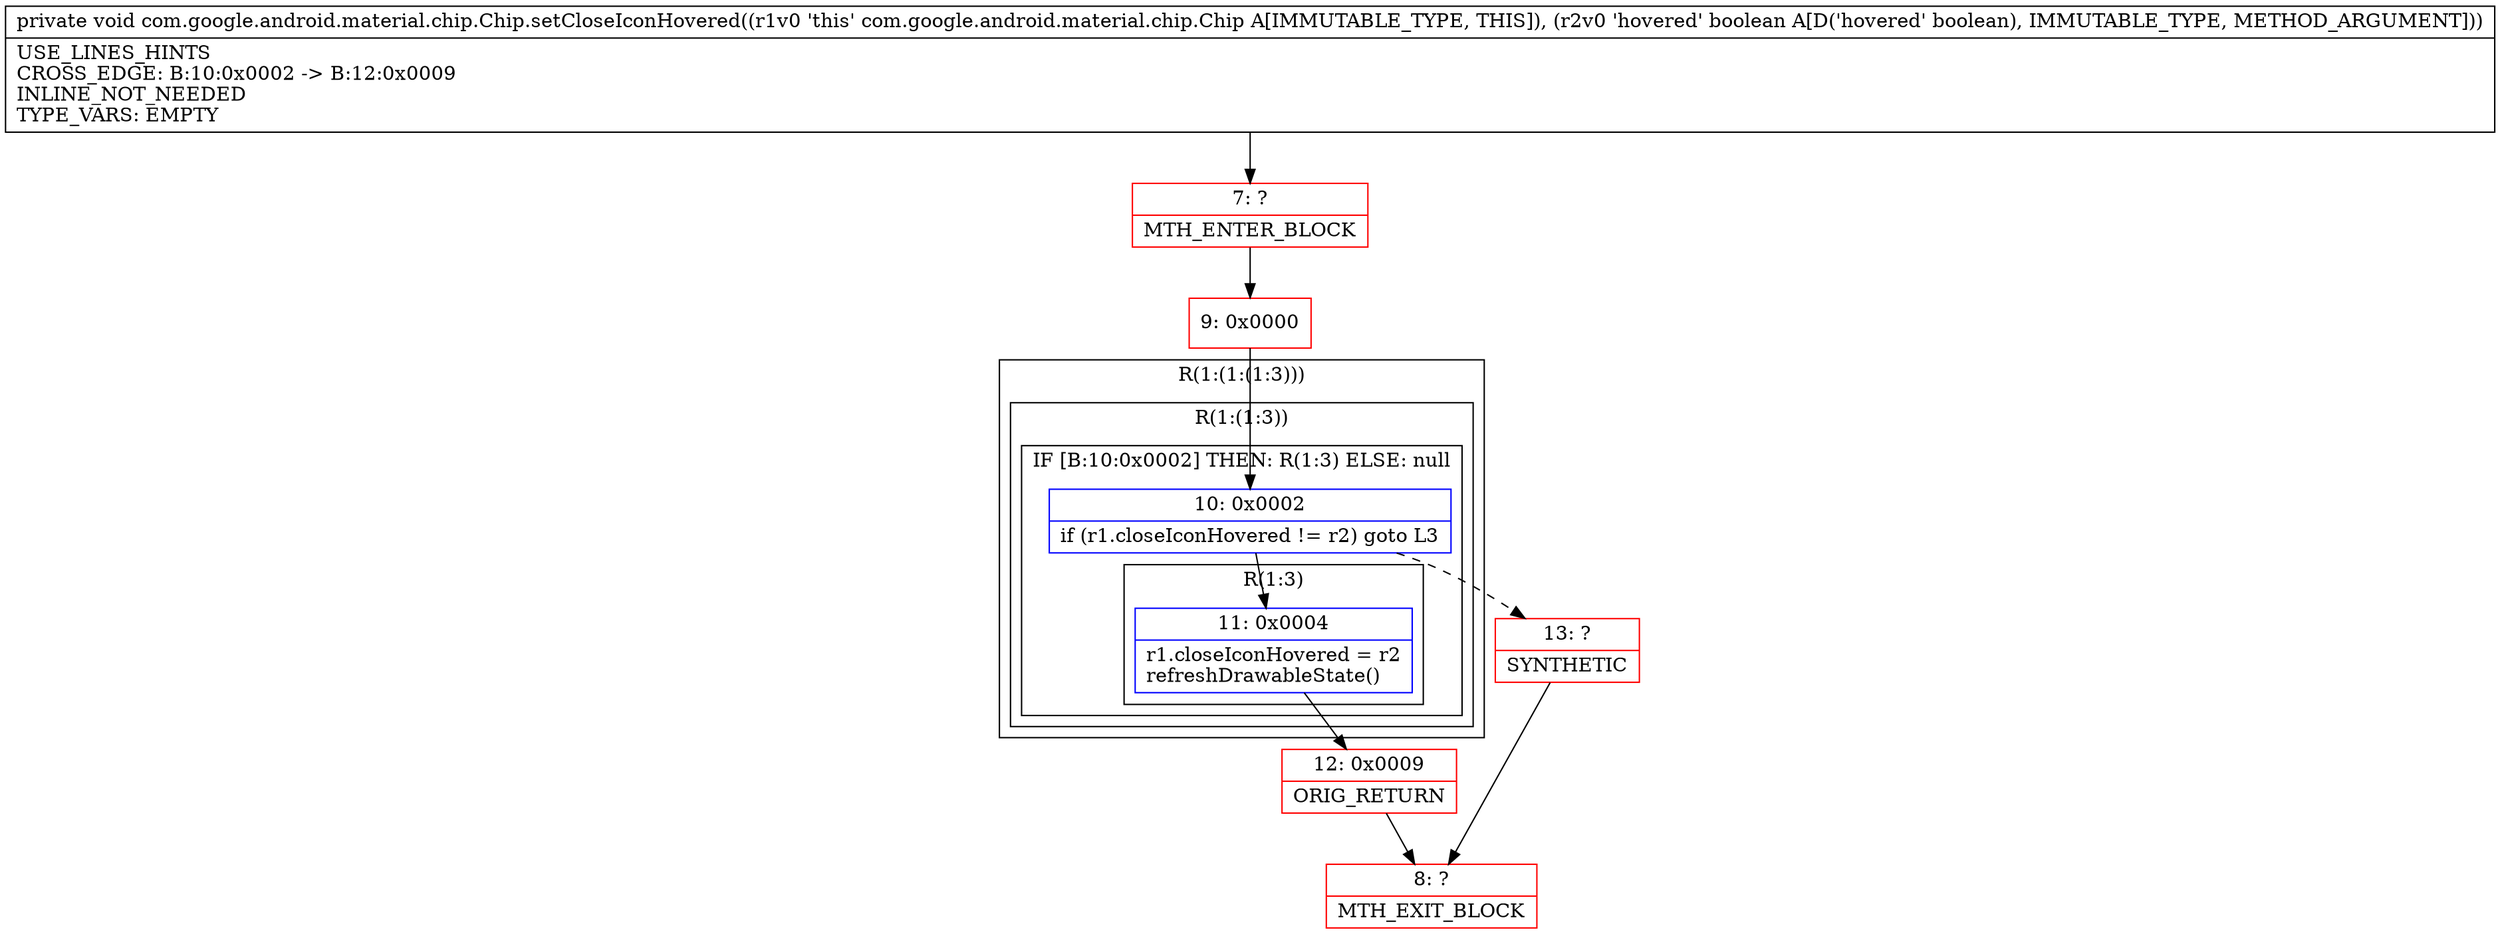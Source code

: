 digraph "CFG forcom.google.android.material.chip.Chip.setCloseIconHovered(Z)V" {
subgraph cluster_Region_519065496 {
label = "R(1:(1:(1:3)))";
node [shape=record,color=blue];
subgraph cluster_Region_644115729 {
label = "R(1:(1:3))";
node [shape=record,color=blue];
subgraph cluster_IfRegion_333501465 {
label = "IF [B:10:0x0002] THEN: R(1:3) ELSE: null";
node [shape=record,color=blue];
Node_10 [shape=record,label="{10\:\ 0x0002|if (r1.closeIconHovered != r2) goto L3\l}"];
subgraph cluster_Region_938976961 {
label = "R(1:3)";
node [shape=record,color=blue];
Node_11 [shape=record,label="{11\:\ 0x0004|r1.closeIconHovered = r2\lrefreshDrawableState()\l}"];
}
}
}
}
Node_7 [shape=record,color=red,label="{7\:\ ?|MTH_ENTER_BLOCK\l}"];
Node_9 [shape=record,color=red,label="{9\:\ 0x0000}"];
Node_12 [shape=record,color=red,label="{12\:\ 0x0009|ORIG_RETURN\l}"];
Node_8 [shape=record,color=red,label="{8\:\ ?|MTH_EXIT_BLOCK\l}"];
Node_13 [shape=record,color=red,label="{13\:\ ?|SYNTHETIC\l}"];
MethodNode[shape=record,label="{private void com.google.android.material.chip.Chip.setCloseIconHovered((r1v0 'this' com.google.android.material.chip.Chip A[IMMUTABLE_TYPE, THIS]), (r2v0 'hovered' boolean A[D('hovered' boolean), IMMUTABLE_TYPE, METHOD_ARGUMENT]))  | USE_LINES_HINTS\lCROSS_EDGE: B:10:0x0002 \-\> B:12:0x0009\lINLINE_NOT_NEEDED\lTYPE_VARS: EMPTY\l}"];
MethodNode -> Node_7;Node_10 -> Node_11;
Node_10 -> Node_13[style=dashed];
Node_11 -> Node_12;
Node_7 -> Node_9;
Node_9 -> Node_10;
Node_12 -> Node_8;
Node_13 -> Node_8;
}


